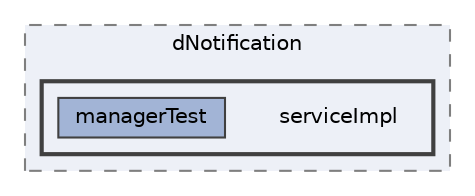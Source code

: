 digraph "repository/dNotification/src/test/java/com/sterlite/cal/dNotification/serviceImpl"
{
 // LATEX_PDF_SIZE
  bgcolor="transparent";
  edge [fontname=Helvetica,fontsize=10,labelfontname=Helvetica,labelfontsize=10];
  node [fontname=Helvetica,fontsize=10,shape=box,height=0.2,width=0.4];
  compound=true
  subgraph clusterdir_5a0414e5e6ff8d5d4c247f1014b770ba {
    graph [ bgcolor="#edf0f7", pencolor="grey50", label="dNotification", fontname=Helvetica,fontsize=10 style="filled,dashed", URL="dir_5a0414e5e6ff8d5d4c247f1014b770ba.html",tooltip=""]
  subgraph clusterdir_6de731e8dc8a359ff41150e1d3942d5b {
    graph [ bgcolor="#edf0f7", pencolor="grey25", label="", fontname=Helvetica,fontsize=10 style="filled,bold", URL="dir_6de731e8dc8a359ff41150e1d3942d5b.html",tooltip=""]
    dir_6de731e8dc8a359ff41150e1d3942d5b [shape=plaintext, label="serviceImpl"];
  dir_8157e805331d2ef18e425698b72c9159 [label="managerTest", fillcolor="#a2b4d6", color="grey25", style="filled", URL="dir_8157e805331d2ef18e425698b72c9159.html",tooltip=""];
  }
  }
}
